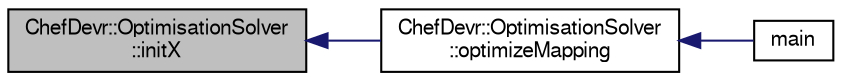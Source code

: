 digraph "ChefDevr::OptimisationSolver::initX"
{
  edge [fontname="FreeSans",fontsize="10",labelfontname="FreeSans",labelfontsize="10"];
  node [fontname="FreeSans",fontsize="10",shape=record];
  rankdir="LR";
  Node1 [label="ChefDevr::OptimisationSolver\l::initX",height=0.2,width=0.4,color="black", fillcolor="grey75", style="filled", fontcolor="black"];
  Node1 -> Node2 [dir="back",color="midnightblue",fontsize="10",style="solid",fontname="FreeSans"];
  Node2 [label="ChefDevr::OptimisationSolver\l::optimizeMapping",height=0.2,width=0.4,color="black", fillcolor="white", style="filled",URL="$class_chef_devr_1_1_optimisation_solver.html#ac071d573e4155176f151f9413ef7b107",tooltip="Computes the optimized parametrisation of the BRDFs manifold. Uses Hook & Jeeves method to solve the ..."];
  Node2 -> Node3 [dir="back",color="midnightblue",fontsize="10",style="solid",fontname="FreeSans"];
  Node3 [label="main",height=0.2,width=0.4,color="black", fillcolor="white", style="filled",URL="$main_8cpp.html#ac0f2228420376f4db7e1274f2b41667c"];
}
